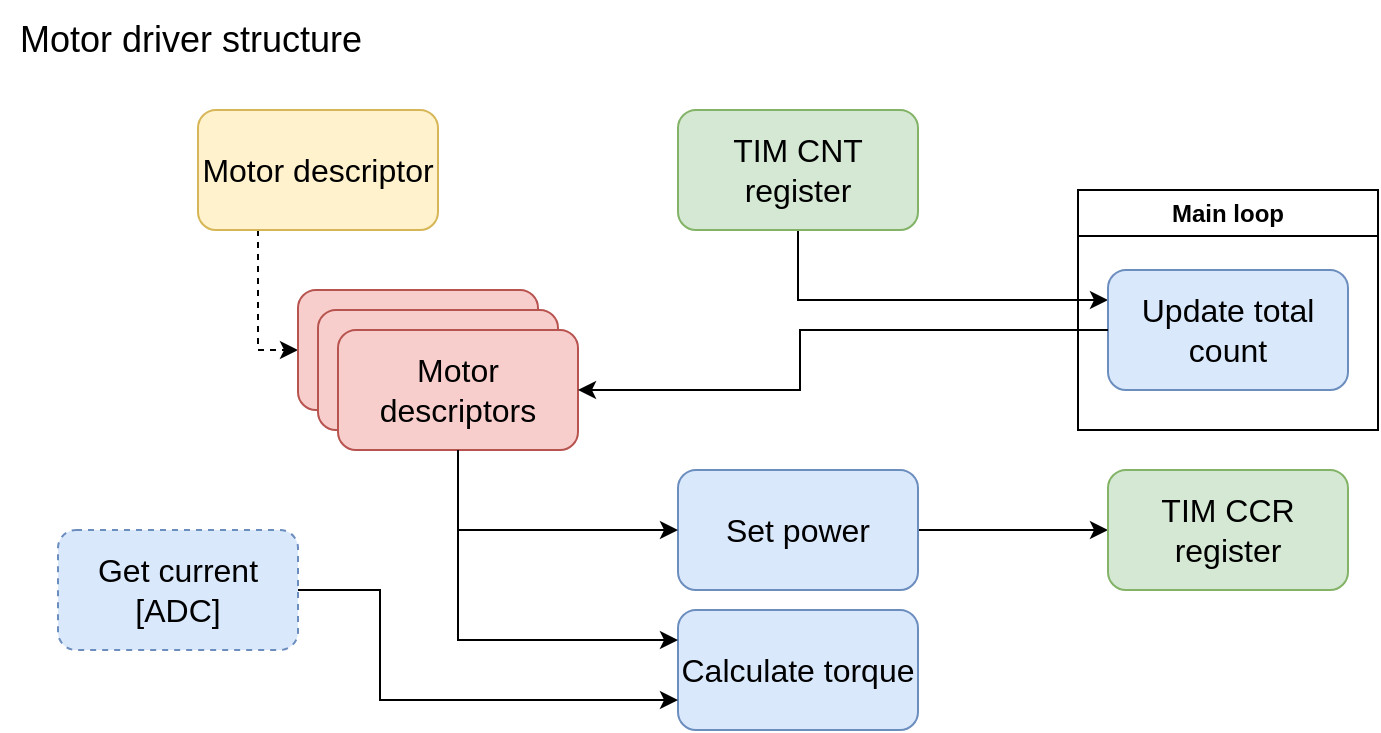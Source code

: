 <mxfile version="24.4.0" type="device">
  <diagram name="Page-1" id="mPzYtnwtnwmfgQd2G490">
    <mxGraphModel dx="1195" dy="703" grid="1" gridSize="10" guides="1" tooltips="1" connect="1" arrows="1" fold="1" page="1" pageScale="1" pageWidth="827" pageHeight="583" math="0" shadow="0">
      <root>
        <mxCell id="0" />
        <mxCell id="1" parent="0" />
        <mxCell id="273nE-D1bECkNSGUb3Tl-1" value="Motor driver structure" style="text;html=1;align=center;verticalAlign=middle;resizable=0;points=[];autosize=1;strokeColor=none;fillColor=none;fontSize=18;" vertex="1" parent="1">
          <mxGeometry x="20" y="15" width="190" height="40" as="geometry" />
        </mxCell>
        <mxCell id="273nE-D1bECkNSGUb3Tl-10" style="edgeStyle=orthogonalEdgeStyle;rounded=0;orthogonalLoop=1;jettySize=auto;html=1;exitX=0.25;exitY=1;exitDx=0;exitDy=0;entryX=0;entryY=0.5;entryDx=0;entryDy=0;dashed=1;" edge="1" parent="1" source="273nE-D1bECkNSGUb3Tl-2" target="273nE-D1bECkNSGUb3Tl-5">
          <mxGeometry relative="1" as="geometry" />
        </mxCell>
        <mxCell id="273nE-D1bECkNSGUb3Tl-2" value="Motor descriptor" style="rounded=1;whiteSpace=wrap;html=1;fillColor=#fff2cc;strokeColor=#d6b656;fontSize=16;" vertex="1" parent="1">
          <mxGeometry x="119" y="70" width="120" height="60" as="geometry" />
        </mxCell>
        <mxCell id="273nE-D1bECkNSGUb3Tl-9" value="" style="group" vertex="1" connectable="0" parent="1">
          <mxGeometry x="169" y="160" width="140" height="80" as="geometry" />
        </mxCell>
        <mxCell id="273nE-D1bECkNSGUb3Tl-5" value="" style="rounded=1;whiteSpace=wrap;html=1;fillColor=#f8cecc;strokeColor=#b85450;fontSize=16;" vertex="1" parent="273nE-D1bECkNSGUb3Tl-9">
          <mxGeometry width="120" height="60" as="geometry" />
        </mxCell>
        <mxCell id="273nE-D1bECkNSGUb3Tl-6" value="" style="rounded=1;whiteSpace=wrap;html=1;fillColor=#f8cecc;strokeColor=#b85450;fontSize=16;" vertex="1" parent="273nE-D1bECkNSGUb3Tl-9">
          <mxGeometry x="10" y="10" width="120" height="60" as="geometry" />
        </mxCell>
        <mxCell id="273nE-D1bECkNSGUb3Tl-8" value="Motor descriptors" style="rounded=1;whiteSpace=wrap;html=1;fillColor=#f8cecc;strokeColor=#b85450;fontSize=16;" vertex="1" parent="273nE-D1bECkNSGUb3Tl-9">
          <mxGeometry x="20" y="20" width="120" height="60" as="geometry" />
        </mxCell>
        <mxCell id="273nE-D1bECkNSGUb3Tl-22" style="edgeStyle=orthogonalEdgeStyle;rounded=0;orthogonalLoop=1;jettySize=auto;html=1;exitX=0.5;exitY=1;exitDx=0;exitDy=0;entryX=0;entryY=0.25;entryDx=0;entryDy=0;" edge="1" parent="1" source="273nE-D1bECkNSGUb3Tl-19" target="273nE-D1bECkNSGUb3Tl-17">
          <mxGeometry relative="1" as="geometry" />
        </mxCell>
        <mxCell id="273nE-D1bECkNSGUb3Tl-19" value="TIM CNT register" style="rounded=1;whiteSpace=wrap;html=1;fillColor=#d5e8d4;strokeColor=#82b366;fontSize=16;" vertex="1" parent="1">
          <mxGeometry x="359" y="70" width="120" height="60" as="geometry" />
        </mxCell>
        <mxCell id="273nE-D1bECkNSGUb3Tl-21" value="Main loop" style="swimlane;whiteSpace=wrap;html=1;" vertex="1" parent="1">
          <mxGeometry x="559" y="110" width="150" height="120" as="geometry" />
        </mxCell>
        <mxCell id="273nE-D1bECkNSGUb3Tl-17" value="Update total count" style="rounded=1;whiteSpace=wrap;html=1;fillColor=#dae8fc;strokeColor=#6c8ebf;fontSize=16;" vertex="1" parent="273nE-D1bECkNSGUb3Tl-21">
          <mxGeometry x="15" y="40" width="120" height="60" as="geometry" />
        </mxCell>
        <mxCell id="273nE-D1bECkNSGUb3Tl-18" style="edgeStyle=orthogonalEdgeStyle;rounded=0;orthogonalLoop=1;jettySize=auto;html=1;exitX=0;exitY=0.5;exitDx=0;exitDy=0;entryX=1;entryY=0.5;entryDx=0;entryDy=0;" edge="1" parent="1" source="273nE-D1bECkNSGUb3Tl-17" target="273nE-D1bECkNSGUb3Tl-8">
          <mxGeometry relative="1" as="geometry">
            <Array as="points">
              <mxPoint x="420" y="180" />
              <mxPoint x="420" y="210" />
            </Array>
          </mxGeometry>
        </mxCell>
        <mxCell id="273nE-D1bECkNSGUb3Tl-28" value="" style="edgeStyle=orthogonalEdgeStyle;rounded=0;orthogonalLoop=1;jettySize=auto;html=1;" edge="1" parent="1" source="273nE-D1bECkNSGUb3Tl-24" target="273nE-D1bECkNSGUb3Tl-27">
          <mxGeometry relative="1" as="geometry" />
        </mxCell>
        <mxCell id="273nE-D1bECkNSGUb3Tl-24" value="Set power" style="rounded=1;whiteSpace=wrap;html=1;fillColor=#dae8fc;strokeColor=#6c8ebf;fontSize=16;" vertex="1" parent="1">
          <mxGeometry x="359" y="250" width="120" height="60" as="geometry" />
        </mxCell>
        <mxCell id="273nE-D1bECkNSGUb3Tl-26" style="edgeStyle=orthogonalEdgeStyle;rounded=0;orthogonalLoop=1;jettySize=auto;html=1;exitX=0.5;exitY=1;exitDx=0;exitDy=0;entryX=0;entryY=0.5;entryDx=0;entryDy=0;" edge="1" parent="1" source="273nE-D1bECkNSGUb3Tl-8" target="273nE-D1bECkNSGUb3Tl-24">
          <mxGeometry relative="1" as="geometry" />
        </mxCell>
        <mxCell id="273nE-D1bECkNSGUb3Tl-27" value="TIM CCR register" style="rounded=1;whiteSpace=wrap;html=1;fillColor=#d5e8d4;strokeColor=#82b366;fontSize=16;" vertex="1" parent="1">
          <mxGeometry x="574" y="250" width="120" height="60" as="geometry" />
        </mxCell>
        <mxCell id="273nE-D1bECkNSGUb3Tl-29" value="Calculate torque" style="rounded=1;whiteSpace=wrap;html=1;fillColor=#dae8fc;strokeColor=#6c8ebf;fontSize=16;" vertex="1" parent="1">
          <mxGeometry x="359" y="320" width="120" height="60" as="geometry" />
        </mxCell>
        <mxCell id="273nE-D1bECkNSGUb3Tl-30" style="edgeStyle=orthogonalEdgeStyle;rounded=0;orthogonalLoop=1;jettySize=auto;html=1;exitX=0.5;exitY=1;exitDx=0;exitDy=0;entryX=0;entryY=0.25;entryDx=0;entryDy=0;" edge="1" parent="1" source="273nE-D1bECkNSGUb3Tl-8" target="273nE-D1bECkNSGUb3Tl-29">
          <mxGeometry relative="1" as="geometry" />
        </mxCell>
        <mxCell id="273nE-D1bECkNSGUb3Tl-36" style="edgeStyle=orthogonalEdgeStyle;rounded=0;orthogonalLoop=1;jettySize=auto;html=1;exitX=1;exitY=0.5;exitDx=0;exitDy=0;entryX=0;entryY=0.75;entryDx=0;entryDy=0;" edge="1" parent="1" source="273nE-D1bECkNSGUb3Tl-34" target="273nE-D1bECkNSGUb3Tl-29">
          <mxGeometry relative="1" as="geometry">
            <Array as="points">
              <mxPoint x="210" y="310" />
              <mxPoint x="210" y="365" />
            </Array>
          </mxGeometry>
        </mxCell>
        <mxCell id="273nE-D1bECkNSGUb3Tl-34" value="Get current&lt;div&gt;[ADC]&lt;/div&gt;" style="rounded=1;whiteSpace=wrap;html=1;fillColor=#dae8fc;strokeColor=#6c8ebf;fontSize=16;dashed=1;" vertex="1" parent="1">
          <mxGeometry x="49" y="280" width="120" height="60" as="geometry" />
        </mxCell>
      </root>
    </mxGraphModel>
  </diagram>
</mxfile>
